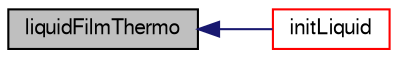 digraph "liquidFilmThermo"
{
  bgcolor="transparent";
  edge [fontname="FreeSans",fontsize="10",labelfontname="FreeSans",labelfontsize="10"];
  node [fontname="FreeSans",fontsize="10",shape=record];
  rankdir="LR";
  Node1 [label="liquidFilmThermo",height=0.2,width=0.4,color="black", fillcolor="grey75", style="filled", fontcolor="black"];
  Node1 -> Node2 [dir="back",color="midnightblue",fontsize="10",style="solid",fontname="FreeSans"];
  Node2 [label="initLiquid",height=0.2,width=0.4,color="red",URL="$a29066.html#a5673e50c4f933c26fce60fdc3fb74323",tooltip="Initialise the liquid pointer. "];
}

